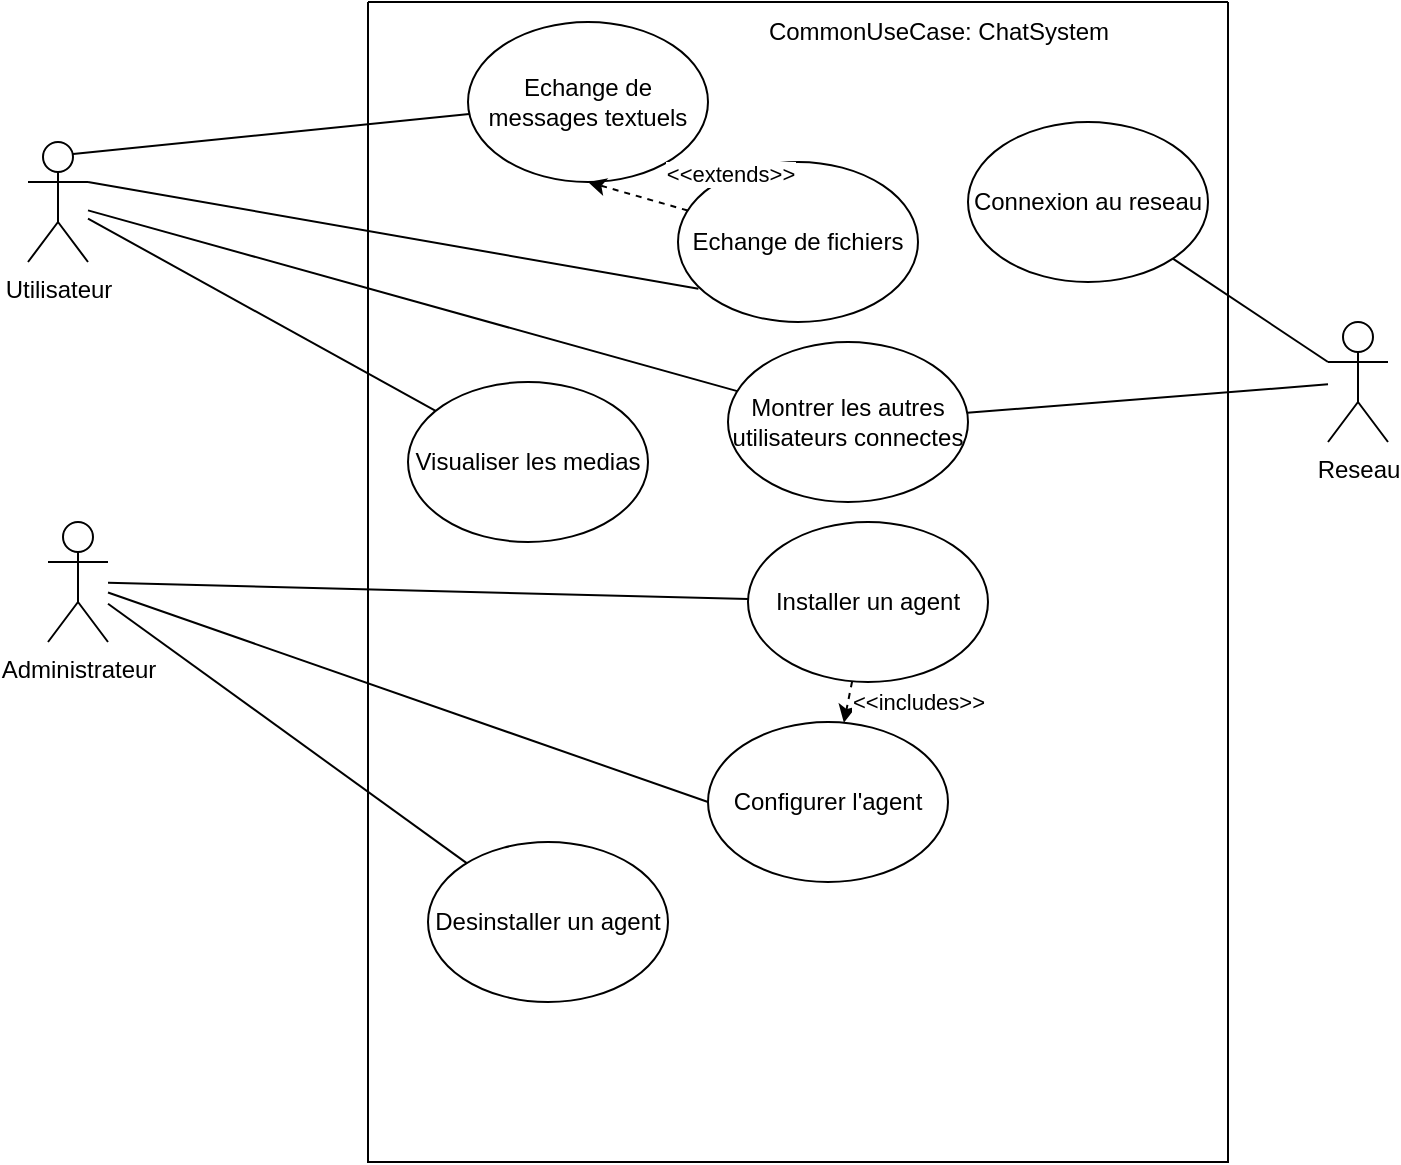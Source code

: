 <mxfile version="22.0.4" type="github">
  <diagram name="Page-1" id="1iA79TyCtK93nK60ap_h">
    <mxGraphModel dx="1434" dy="737" grid="1" gridSize="10" guides="1" tooltips="1" connect="1" arrows="1" fold="1" page="1" pageScale="1" pageWidth="827" pageHeight="1169" math="0" shadow="0">
      <root>
        <mxCell id="0" />
        <mxCell id="1" parent="0" />
        <mxCell id="lKAwWVuy-IsimusGvwi6-10" style="rounded=0;orthogonalLoop=1;jettySize=auto;html=1;endArrow=none;endFill=0;exitX=0.75;exitY=0.1;exitDx=0;exitDy=0;exitPerimeter=0;" parent="1" source="lKAwWVuy-IsimusGvwi6-1" target="lKAwWVuy-IsimusGvwi6-7" edge="1">
          <mxGeometry relative="1" as="geometry" />
        </mxCell>
        <mxCell id="lKAwWVuy-IsimusGvwi6-17" style="rounded=0;orthogonalLoop=1;jettySize=auto;html=1;endArrow=none;endFill=0;" parent="1" source="lKAwWVuy-IsimusGvwi6-1" target="lKAwWVuy-IsimusGvwi6-16" edge="1">
          <mxGeometry relative="1" as="geometry" />
        </mxCell>
        <mxCell id="lKAwWVuy-IsimusGvwi6-19" style="rounded=0;orthogonalLoop=1;jettySize=auto;html=1;endArrow=none;endFill=0;" parent="1" source="lKAwWVuy-IsimusGvwi6-1" target="lKAwWVuy-IsimusGvwi6-18" edge="1">
          <mxGeometry relative="1" as="geometry" />
        </mxCell>
        <mxCell id="lKAwWVuy-IsimusGvwi6-1" value="Utilisateur" style="shape=umlActor;verticalLabelPosition=bottom;verticalAlign=top;html=1;outlineConnect=0;" parent="1" vertex="1">
          <mxGeometry x="90" y="250" width="30" height="60" as="geometry" />
        </mxCell>
        <mxCell id="lKAwWVuy-IsimusGvwi6-2" value="" style="swimlane;startSize=0;" parent="1" vertex="1">
          <mxGeometry x="260" y="180" width="430" height="580" as="geometry">
            <mxRectangle x="310" y="180" width="50" height="40" as="alternateBounds" />
          </mxGeometry>
        </mxCell>
        <mxCell id="lKAwWVuy-IsimusGvwi6-3" value="&lt;div&gt;CommonUseCase: ChatSystem&lt;/div&gt;" style="text;html=1;align=center;verticalAlign=middle;resizable=0;points=[];autosize=1;strokeColor=none;fillColor=none;" parent="lKAwWVuy-IsimusGvwi6-2" vertex="1">
          <mxGeometry x="190" width="190" height="30" as="geometry" />
        </mxCell>
        <mxCell id="lKAwWVuy-IsimusGvwi6-7" value="Echange de messages textuels" style="ellipse;whiteSpace=wrap;html=1;" parent="lKAwWVuy-IsimusGvwi6-2" vertex="1">
          <mxGeometry x="50" y="10" width="120" height="80" as="geometry" />
        </mxCell>
        <mxCell id="lKAwWVuy-IsimusGvwi6-8" value="Echange de fichiers" style="ellipse;whiteSpace=wrap;html=1;" parent="lKAwWVuy-IsimusGvwi6-2" vertex="1">
          <mxGeometry x="155" y="80" width="120" height="80" as="geometry" />
        </mxCell>
        <mxCell id="lKAwWVuy-IsimusGvwi6-9" style="rounded=0;orthogonalLoop=1;jettySize=auto;html=1;entryX=0.5;entryY=1;entryDx=0;entryDy=0;dashed=1;strokeWidth=1;" parent="lKAwWVuy-IsimusGvwi6-2" source="lKAwWVuy-IsimusGvwi6-8" target="lKAwWVuy-IsimusGvwi6-7" edge="1">
          <mxGeometry relative="1" as="geometry" />
        </mxCell>
        <mxCell id="lKAwWVuy-IsimusGvwi6-12" value="&amp;lt;&amp;lt;extends&amp;gt;&amp;gt;" style="edgeLabel;html=1;align=center;verticalAlign=middle;resizable=0;points=[];" parent="lKAwWVuy-IsimusGvwi6-9" vertex="1" connectable="0">
          <mxGeometry x="-0.36" y="-5" relative="1" as="geometry">
            <mxPoint x="35" y="-9" as="offset" />
          </mxGeometry>
        </mxCell>
        <mxCell id="lKAwWVuy-IsimusGvwi6-16" value="Visualiser les medias" style="ellipse;whiteSpace=wrap;html=1;" parent="lKAwWVuy-IsimusGvwi6-2" vertex="1">
          <mxGeometry x="20" y="190" width="120" height="80" as="geometry" />
        </mxCell>
        <mxCell id="lKAwWVuy-IsimusGvwi6-18" value="Montrer les autres utilisateurs connectes" style="ellipse;whiteSpace=wrap;html=1;" parent="lKAwWVuy-IsimusGvwi6-2" vertex="1">
          <mxGeometry x="180" y="170" width="120" height="80" as="geometry" />
        </mxCell>
        <mxCell id="lKAwWVuy-IsimusGvwi6-23" value="Connexion au reseau" style="ellipse;whiteSpace=wrap;html=1;" parent="lKAwWVuy-IsimusGvwi6-2" vertex="1">
          <mxGeometry x="300" y="60" width="120" height="80" as="geometry" />
        </mxCell>
        <mxCell id="lKAwWVuy-IsimusGvwi6-45" value="" style="rounded=0;orthogonalLoop=1;jettySize=auto;html=1;dashed=1;" parent="lKAwWVuy-IsimusGvwi6-2" source="lKAwWVuy-IsimusGvwi6-40" target="lKAwWVuy-IsimusGvwi6-44" edge="1">
          <mxGeometry relative="1" as="geometry" />
        </mxCell>
        <mxCell id="lKAwWVuy-IsimusGvwi6-47" value="&amp;lt;&amp;lt;includes&amp;gt;&amp;gt;" style="edgeLabel;html=1;align=center;verticalAlign=middle;resizable=0;points=[];" parent="lKAwWVuy-IsimusGvwi6-45" vertex="1" connectable="0">
          <mxGeometry x="0.107" y="-2" relative="1" as="geometry">
            <mxPoint x="37" y="-1" as="offset" />
          </mxGeometry>
        </mxCell>
        <mxCell id="lKAwWVuy-IsimusGvwi6-40" value="Installer un agent" style="ellipse;whiteSpace=wrap;html=1;" parent="lKAwWVuy-IsimusGvwi6-2" vertex="1">
          <mxGeometry x="190" y="260" width="120" height="80" as="geometry" />
        </mxCell>
        <mxCell id="lKAwWVuy-IsimusGvwi6-44" value="Configurer l&#39;agent" style="ellipse;whiteSpace=wrap;html=1;" parent="lKAwWVuy-IsimusGvwi6-2" vertex="1">
          <mxGeometry x="170" y="360" width="120" height="80" as="geometry" />
        </mxCell>
        <mxCell id="lKAwWVuy-IsimusGvwi6-49" value="Desinstaller un agent" style="ellipse;whiteSpace=wrap;html=1;" parent="lKAwWVuy-IsimusGvwi6-2" vertex="1">
          <mxGeometry x="30" y="420" width="120" height="80" as="geometry" />
        </mxCell>
        <mxCell id="lKAwWVuy-IsimusGvwi6-20" value="Reseau" style="shape=umlActor;verticalLabelPosition=bottom;verticalAlign=top;html=1;outlineConnect=0;" parent="1" vertex="1">
          <mxGeometry x="740" y="340" width="30" height="60" as="geometry" />
        </mxCell>
        <mxCell id="lKAwWVuy-IsimusGvwi6-21" style="rounded=0;orthogonalLoop=1;jettySize=auto;html=1;endArrow=none;endFill=0;" parent="1" source="lKAwWVuy-IsimusGvwi6-18" target="lKAwWVuy-IsimusGvwi6-20" edge="1">
          <mxGeometry relative="1" as="geometry" />
        </mxCell>
        <mxCell id="lKAwWVuy-IsimusGvwi6-24" style="rounded=0;orthogonalLoop=1;jettySize=auto;html=1;endArrow=none;endFill=0;" parent="1" source="lKAwWVuy-IsimusGvwi6-23" target="lKAwWVuy-IsimusGvwi6-20" edge="1">
          <mxGeometry relative="1" as="geometry" />
        </mxCell>
        <mxCell id="lKAwWVuy-IsimusGvwi6-11" style="rounded=0;orthogonalLoop=1;jettySize=auto;html=1;entryX=0.085;entryY=0.792;entryDx=0;entryDy=0;entryPerimeter=0;endArrow=none;endFill=0;exitX=1;exitY=0.333;exitDx=0;exitDy=0;exitPerimeter=0;" parent="1" source="lKAwWVuy-IsimusGvwi6-1" target="lKAwWVuy-IsimusGvwi6-8" edge="1">
          <mxGeometry relative="1" as="geometry">
            <mxPoint x="120" y="290.473" as="sourcePoint" />
            <mxPoint x="422" y="300" as="targetPoint" />
          </mxGeometry>
        </mxCell>
        <mxCell id="lKAwWVuy-IsimusGvwi6-43" style="rounded=0;orthogonalLoop=1;jettySize=auto;html=1;endArrow=none;endFill=0;" parent="1" source="lKAwWVuy-IsimusGvwi6-39" target="lKAwWVuy-IsimusGvwi6-40" edge="1">
          <mxGeometry relative="1" as="geometry" />
        </mxCell>
        <mxCell id="lKAwWVuy-IsimusGvwi6-48" style="rounded=0;orthogonalLoop=1;jettySize=auto;html=1;entryX=0;entryY=0.5;entryDx=0;entryDy=0;endArrow=none;endFill=0;" parent="1" source="lKAwWVuy-IsimusGvwi6-39" target="lKAwWVuy-IsimusGvwi6-44" edge="1">
          <mxGeometry relative="1" as="geometry" />
        </mxCell>
        <mxCell id="lKAwWVuy-IsimusGvwi6-50" style="rounded=0;orthogonalLoop=1;jettySize=auto;html=1;endArrow=none;endFill=0;" parent="1" source="lKAwWVuy-IsimusGvwi6-39" target="lKAwWVuy-IsimusGvwi6-49" edge="1">
          <mxGeometry relative="1" as="geometry" />
        </mxCell>
        <mxCell id="lKAwWVuy-IsimusGvwi6-39" value="Administrateur" style="shape=umlActor;verticalLabelPosition=bottom;verticalAlign=top;html=1;outlineConnect=0;" parent="1" vertex="1">
          <mxGeometry x="100" y="440" width="30" height="60" as="geometry" />
        </mxCell>
      </root>
    </mxGraphModel>
  </diagram>
</mxfile>
